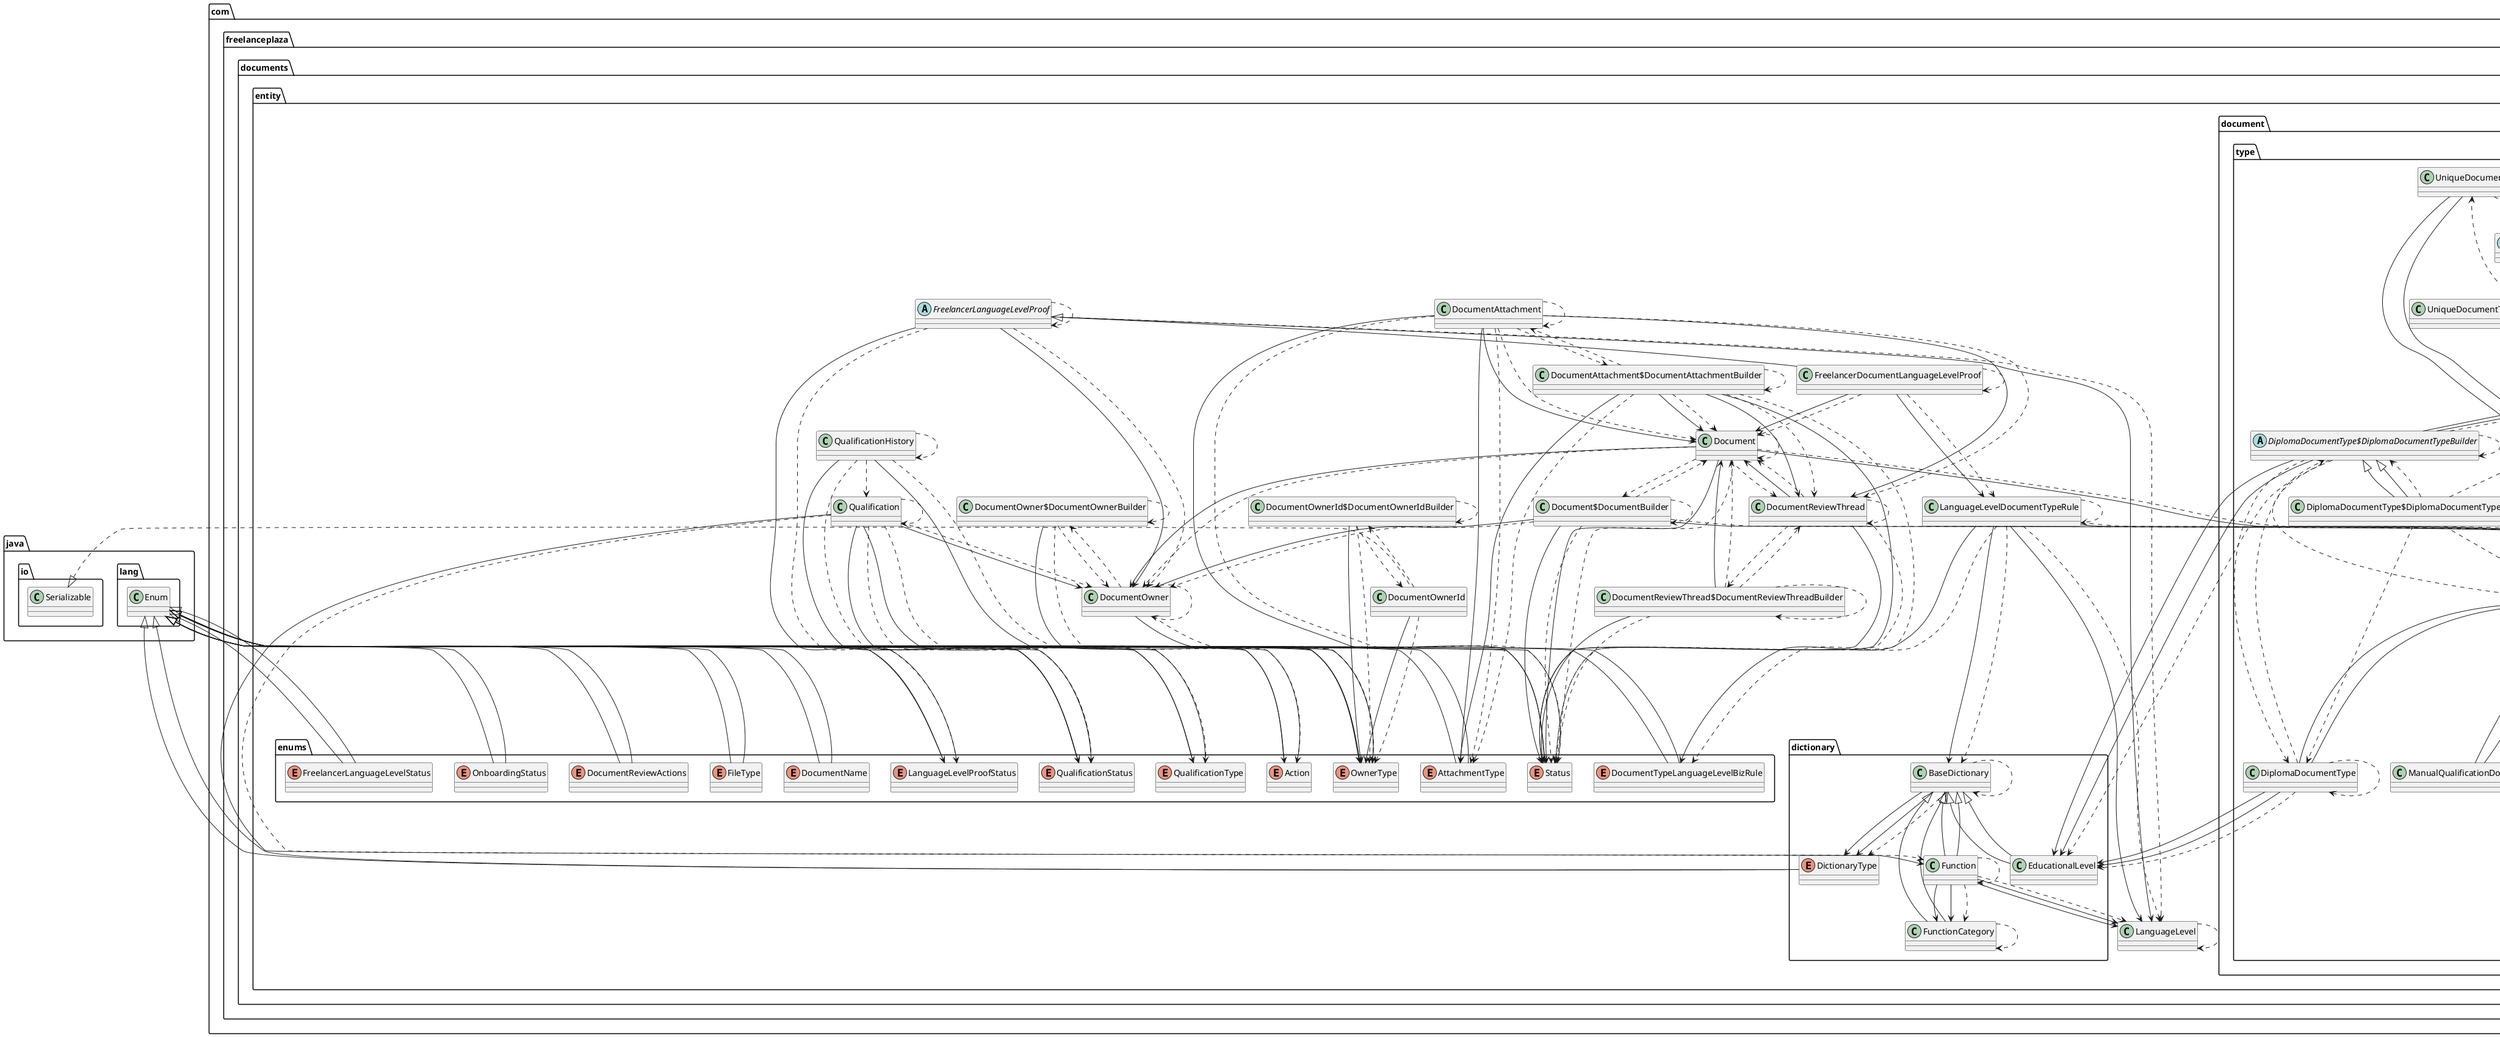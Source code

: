 @startuml
'https://plantuml.com/class-diagram

' GENERATE CLASS DIAGRAM ===========
' Generator       : it.brunasti.java.diagrammer.ClassDiagrammer
' Path            : [/Users/paolo/Work/Tadaah/fp-backend-documents-service/build/classes/java/main/com/freelanceplaza/documents/entity]
' Java Files Path : [/Users/paolo/Work/Tadaah/fp-backend-documents-service/src/main/java/com/freelanceplaza/documents/entity/]
' Configuration   : [/Users/paolo/IdeaProjects/mine/java-diagrammer/temp/tadaah/config.json]
' Generated at    : Thu Feb 20 18:00:56 CET 2025
'
'   Stat infos    :
'       Files : [78]
'       Lines : [1080]
'     Classes : [78]
'     Methods : [729]
'      Fields : [330]



' CLASSES =======
class com.freelanceplaza.documents.entity.dictionary.BaseDictionary
class com.freelanceplaza.documents.entity.document.type.UniqueDocumentType
class com.freelanceplaza.documents.entity.dictionary.FunctionCategory
class com.freelanceplaza.documents.entity.document.type.UniqueDocumentType$UniqueDocumentTypeBuilderImpl
enum com.freelanceplaza.documents.entity.enums.DocumentTypeLanguageLevelBizRule{
}
class com.freelanceplaza.documents.entity.DocumentOwner$DocumentOwnerBuilder
class com.freelanceplaza.documents.entity.document.type.CertificateDocumentType$CertificateDocumentTypeBuilderImpl
enum com.freelanceplaza.documents.entity.enums.Status{
}
abstract com.freelanceplaza.documents.entity.document.type.UniqueDocumentType$UniqueDocumentTypeBuilder
class com.freelanceplaza.documents.entity.dictionary.EducationalLevel
class com.freelanceplaza.documents.entity.DocumentOwner
class com.freelanceplaza.documents.entity.DocumentOwnerId$DocumentOwnerIdBuilder
enum com.freelanceplaza.documents.entity.enums.LanguageLevelProofStatus{
}
enum com.freelanceplaza.documents.entity.enums.Action{
}
enum com.freelanceplaza.documents.entity.enums.DocumentName{
}
abstract com.freelanceplaza.documents.entity.FreelancerLanguageLevelProof
enum com.freelanceplaza.documents.entity.enums.FileType{
}
abstract com.freelanceplaza.documents.entity.document.type.CertificateDocumentType$CertificateDocumentTypeBuilder
enum com.freelanceplaza.documents.entity.enums.AttachmentType{
}
class com.freelanceplaza.documents.entity.Organization
abstract com.freelanceplaza.documents.entity.document.type.BaseDocumentType
enum com.freelanceplaza.documents.entity.enums.OnboardingStatus{
}
class com.freelanceplaza.documents.entity.document.type.DiplomaDocumentType
enum com.freelanceplaza.documents.entity.enums.QualificationType{
}
abstract com.freelanceplaza.documents.entity.document.type.BaseDocumentType$BaseDocumentTypeBuilder
enum com.freelanceplaza.documents.entity.enums.OwnerType{
}
class com.freelanceplaza.documents.entity.DocumentReviewThread
enum com.freelanceplaza.documents.entity.dictionary.DictionaryType{
}
class com.freelanceplaza.documents.entity.User
class com.freelanceplaza.documents.entity.dictionary.Function
class com.freelanceplaza.documents.entity.document.type.CertificateDocumentType
class com.freelanceplaza.documents.entity.Document
class com.freelanceplaza.documents.entity.QualificationHistory
class com.freelanceplaza.documents.entity.DocumentOwnerId
class com.freelanceplaza.documents.entity.LanguageLevel
enum com.freelanceplaza.documents.entity.enums.QualificationStatus{
}
class com.freelanceplaza.documents.entity.LanguageLevelDocumentTypeRule
class com.freelanceplaza.documents.entity.DocumentAttachment
class com.freelanceplaza.documents.entity.document.type.ManualQualificationDocumentType
class com.freelanceplaza.documents.entity.Qualification
class com.freelanceplaza.documents.entity.document.type.DiplomaDocumentType$DiplomaDocumentTypeBuilderImpl
class com.freelanceplaza.documents.entity.DocumentReviewThread$DocumentReviewThreadBuilder
enum com.freelanceplaza.documents.entity.enums.DocumentReviewActions{
}
class com.freelanceplaza.documents.entity.DocumentAttachment$DocumentAttachmentBuilder
class com.freelanceplaza.documents.entity.Document$DocumentBuilder
class com.freelanceplaza.documents.entity.FreelancerDocumentLanguageLevelProof
enum com.freelanceplaza.documents.entity.enums.FreelancerLanguageLevelStatus{
}
abstract com.freelanceplaza.documents.entity.document.type.DiplomaDocumentType$DiplomaDocumentTypeBuilder
enum com.freelanceplaza.documents.entity.enums.OwnerType{
}
enum com.freelanceplaza.documents.entity.enums.DocumentReviewActions{
}
enum com.freelanceplaza.documents.entity.enums.OnboardingStatus{
}
enum com.freelanceplaza.documents.entity.enums.QualificationStatus{
}
enum com.freelanceplaza.documents.entity.enums.Status{
}
enum com.freelanceplaza.documents.entity.enums.DocumentName{
}
enum com.freelanceplaza.documents.entity.enums.FreelancerLanguageLevelStatus{
}
enum com.freelanceplaza.documents.entity.enums.DocumentTypeLanguageLevelBizRule{
}
enum com.freelanceplaza.documents.entity.enums.LanguageLevelProofStatus{
}
enum com.freelanceplaza.documents.entity.enums.QualificationType{
}
enum com.freelanceplaza.documents.entity.enums.FileType{
}
enum com.freelanceplaza.documents.entity.enums.AttachmentType{
}
enum com.freelanceplaza.documents.entity.enums.Action{
}
class com.freelanceplaza.documents.entity.dictionary.EducationalLevel
class com.freelanceplaza.documents.entity.dictionary.Function
enum com.freelanceplaza.documents.entity.dictionary.DictionaryType{
}
class com.freelanceplaza.documents.entity.dictionary.FunctionCategory
class com.freelanceplaza.documents.entity.dictionary.BaseDictionary
abstract com.freelanceplaza.documents.entity.document.type.BaseDocumentType
class com.freelanceplaza.documents.entity.document.type.UniqueDocumentType$UniqueDocumentTypeBuilderImpl
abstract com.freelanceplaza.documents.entity.document.type.BaseDocumentType$BaseDocumentTypeBuilder
class com.freelanceplaza.documents.entity.document.type.DiplomaDocumentType$DiplomaDocumentTypeBuilderImpl
class com.freelanceplaza.documents.entity.document.type.DiplomaDocumentType
abstract com.freelanceplaza.documents.entity.document.type.UniqueDocumentType$UniqueDocumentTypeBuilder
class com.freelanceplaza.documents.entity.document.type.ManualQualificationDocumentType
class com.freelanceplaza.documents.entity.document.type.UniqueDocumentType
class com.freelanceplaza.documents.entity.document.type.CertificateDocumentType
abstract com.freelanceplaza.documents.entity.document.type.DiplomaDocumentType$DiplomaDocumentTypeBuilder
class com.freelanceplaza.documents.entity.document.type.CertificateDocumentType$CertificateDocumentTypeBuilderImpl
abstract com.freelanceplaza.documents.entity.document.type.CertificateDocumentType$CertificateDocumentTypeBuilder

' INHERITANCES =======
com.freelanceplaza.documents.entity.document.type.BaseDocumentType <|-- com.freelanceplaza.documents.entity.document.type.UniqueDocumentType
com.freelanceplaza.documents.entity.dictionary.BaseDictionary <|-- com.freelanceplaza.documents.entity.dictionary.FunctionCategory
com.freelanceplaza.documents.entity.document.type.UniqueDocumentType$UniqueDocumentTypeBuilder <|-- com.freelanceplaza.documents.entity.document.type.UniqueDocumentType$UniqueDocumentTypeBuilderImpl
java.lang.Enum <|-- com.freelanceplaza.documents.entity.enums.DocumentTypeLanguageLevelBizRule
com.freelanceplaza.documents.entity.document.type.CertificateDocumentType$CertificateDocumentTypeBuilder <|-- com.freelanceplaza.documents.entity.document.type.CertificateDocumentType$CertificateDocumentTypeBuilderImpl
java.lang.Enum <|-- com.freelanceplaza.documents.entity.enums.Status
com.freelanceplaza.documents.entity.document.type.BaseDocumentType$BaseDocumentTypeBuilder <|-- com.freelanceplaza.documents.entity.document.type.UniqueDocumentType$UniqueDocumentTypeBuilder
com.freelanceplaza.documents.entity.dictionary.BaseDictionary <|-- com.freelanceplaza.documents.entity.dictionary.EducationalLevel
java.lang.Enum <|-- com.freelanceplaza.documents.entity.enums.LanguageLevelProofStatus
java.lang.Enum <|-- com.freelanceplaza.documents.entity.enums.Action
java.lang.Enum <|-- com.freelanceplaza.documents.entity.enums.DocumentName
java.lang.Enum <|-- com.freelanceplaza.documents.entity.enums.FileType
com.freelanceplaza.documents.entity.document.type.BaseDocumentType$BaseDocumentTypeBuilder <|-- com.freelanceplaza.documents.entity.document.type.CertificateDocumentType$CertificateDocumentTypeBuilder
java.lang.Enum <|-- com.freelanceplaza.documents.entity.enums.AttachmentType
java.lang.Enum <|-- com.freelanceplaza.documents.entity.enums.OnboardingStatus
com.freelanceplaza.documents.entity.document.type.BaseDocumentType <|-- com.freelanceplaza.documents.entity.document.type.DiplomaDocumentType
java.lang.Enum <|-- com.freelanceplaza.documents.entity.enums.QualificationType
java.lang.Enum <|-- com.freelanceplaza.documents.entity.enums.OwnerType
java.lang.Enum <|-- com.freelanceplaza.documents.entity.dictionary.DictionaryType
com.freelanceplaza.documents.entity.dictionary.BaseDictionary <|-- com.freelanceplaza.documents.entity.dictionary.Function
com.freelanceplaza.documents.entity.document.type.BaseDocumentType <|-- com.freelanceplaza.documents.entity.document.type.CertificateDocumentType
java.lang.Enum <|-- com.freelanceplaza.documents.entity.enums.QualificationStatus
com.freelanceplaza.documents.entity.document.type.BaseDocumentType <|-- com.freelanceplaza.documents.entity.document.type.ManualQualificationDocumentType
com.freelanceplaza.documents.entity.document.type.DiplomaDocumentType$DiplomaDocumentTypeBuilder <|-- com.freelanceplaza.documents.entity.document.type.DiplomaDocumentType$DiplomaDocumentTypeBuilderImpl
java.lang.Enum <|-- com.freelanceplaza.documents.entity.enums.DocumentReviewActions
com.freelanceplaza.documents.entity.FreelancerLanguageLevelProof <|-- com.freelanceplaza.documents.entity.FreelancerDocumentLanguageLevelProof
java.lang.Enum <|-- com.freelanceplaza.documents.entity.enums.FreelancerLanguageLevelStatus
com.freelanceplaza.documents.entity.document.type.BaseDocumentType$BaseDocumentTypeBuilder <|-- com.freelanceplaza.documents.entity.document.type.DiplomaDocumentType$DiplomaDocumentTypeBuilder
java.lang.Enum <|-- com.freelanceplaza.documents.entity.enums.OwnerType
java.lang.Enum <|-- com.freelanceplaza.documents.entity.enums.DocumentReviewActions
java.lang.Enum <|-- com.freelanceplaza.documents.entity.enums.OnboardingStatus
java.lang.Enum <|-- com.freelanceplaza.documents.entity.enums.QualificationStatus
java.lang.Enum <|-- com.freelanceplaza.documents.entity.enums.Status
java.lang.Enum <|-- com.freelanceplaza.documents.entity.enums.DocumentName
java.lang.Enum <|-- com.freelanceplaza.documents.entity.enums.FreelancerLanguageLevelStatus
java.lang.Enum <|-- com.freelanceplaza.documents.entity.enums.DocumentTypeLanguageLevelBizRule
java.lang.Enum <|-- com.freelanceplaza.documents.entity.enums.LanguageLevelProofStatus
java.lang.Enum <|-- com.freelanceplaza.documents.entity.enums.QualificationType
java.lang.Enum <|-- com.freelanceplaza.documents.entity.enums.FileType
java.lang.Enum <|-- com.freelanceplaza.documents.entity.enums.AttachmentType
java.lang.Enum <|-- com.freelanceplaza.documents.entity.enums.Action
com.freelanceplaza.documents.entity.dictionary.BaseDictionary <|-- com.freelanceplaza.documents.entity.dictionary.EducationalLevel
com.freelanceplaza.documents.entity.dictionary.BaseDictionary <|-- com.freelanceplaza.documents.entity.dictionary.Function
java.lang.Enum <|-- com.freelanceplaza.documents.entity.dictionary.DictionaryType
com.freelanceplaza.documents.entity.dictionary.BaseDictionary <|-- com.freelanceplaza.documents.entity.dictionary.FunctionCategory
com.freelanceplaza.documents.entity.document.type.UniqueDocumentType$UniqueDocumentTypeBuilder <|-- com.freelanceplaza.documents.entity.document.type.UniqueDocumentType$UniqueDocumentTypeBuilderImpl
com.freelanceplaza.documents.entity.document.type.DiplomaDocumentType$DiplomaDocumentTypeBuilder <|-- com.freelanceplaza.documents.entity.document.type.DiplomaDocumentType$DiplomaDocumentTypeBuilderImpl
com.freelanceplaza.documents.entity.document.type.BaseDocumentType <|-- com.freelanceplaza.documents.entity.document.type.DiplomaDocumentType
com.freelanceplaza.documents.entity.document.type.BaseDocumentType$BaseDocumentTypeBuilder <|-- com.freelanceplaza.documents.entity.document.type.UniqueDocumentType$UniqueDocumentTypeBuilder
com.freelanceplaza.documents.entity.document.type.BaseDocumentType <|-- com.freelanceplaza.documents.entity.document.type.ManualQualificationDocumentType
com.freelanceplaza.documents.entity.document.type.BaseDocumentType <|-- com.freelanceplaza.documents.entity.document.type.UniqueDocumentType
com.freelanceplaza.documents.entity.document.type.BaseDocumentType <|-- com.freelanceplaza.documents.entity.document.type.CertificateDocumentType
com.freelanceplaza.documents.entity.document.type.BaseDocumentType$BaseDocumentTypeBuilder <|-- com.freelanceplaza.documents.entity.document.type.DiplomaDocumentType$DiplomaDocumentTypeBuilder
com.freelanceplaza.documents.entity.document.type.CertificateDocumentType$CertificateDocumentTypeBuilder <|-- com.freelanceplaza.documents.entity.document.type.CertificateDocumentType$CertificateDocumentTypeBuilderImpl
com.freelanceplaza.documents.entity.document.type.BaseDocumentType$BaseDocumentTypeBuilder <|-- com.freelanceplaza.documents.entity.document.type.CertificateDocumentType$CertificateDocumentTypeBuilder

' IMPLEMENT INTERFACE =======
java.io.Serializable <|.. com.freelanceplaza.documents.entity.DocumentOwnerId

' FIELDS =======
com.freelanceplaza.documents.entity.dictionary.BaseDictionary --> com.freelanceplaza.documents.entity.dictionary.DictionaryType
com.freelanceplaza.documents.entity.DocumentOwner$DocumentOwnerBuilder --> com.freelanceplaza.documents.entity.enums.OwnerType
com.freelanceplaza.documents.entity.DocumentOwner --> com.freelanceplaza.documents.entity.enums.OwnerType
com.freelanceplaza.documents.entity.DocumentOwnerId$DocumentOwnerIdBuilder --> com.freelanceplaza.documents.entity.enums.OwnerType
com.freelanceplaza.documents.entity.FreelancerLanguageLevelProof --> com.freelanceplaza.documents.entity.enums.LanguageLevelProofStatus
com.freelanceplaza.documents.entity.FreelancerLanguageLevelProof --> com.freelanceplaza.documents.entity.DocumentOwner
com.freelanceplaza.documents.entity.FreelancerLanguageLevelProof --> com.freelanceplaza.documents.entity.LanguageLevel
com.freelanceplaza.documents.entity.Organization --> com.freelanceplaza.commons.fpcommons.sync.organizations.OrganizationStatus
com.freelanceplaza.documents.entity.Organization --> com.freelanceplaza.commons.fpcommons.sync.organizations.OnboardingStatus
com.freelanceplaza.documents.entity.document.type.BaseDocumentType --> com.freelanceplaza.commons.fpcommons.sync.documents.DocumentType
com.freelanceplaza.documents.entity.document.type.DiplomaDocumentType --> com.freelanceplaza.documents.entity.dictionary.EducationalLevel
com.freelanceplaza.documents.entity.document.type.BaseDocumentType$BaseDocumentTypeBuilder --> com.freelanceplaza.commons.fpcommons.sync.documents.DocumentType
com.freelanceplaza.documents.entity.DocumentReviewThread --> com.freelanceplaza.documents.entity.Document
com.freelanceplaza.documents.entity.DocumentReviewThread --> com.freelanceplaza.documents.entity.enums.Status
com.freelanceplaza.documents.entity.User --> com.freelanceplaza.commons.fpcommons.sync.users.UserType
com.freelanceplaza.documents.entity.User --> com.freelanceplaza.commons.fpcommons.sync.users.Status
com.freelanceplaza.documents.entity.User --> com.freelanceplaza.commons.fpcommons.sync.organizations.OnboardingStatus
com.freelanceplaza.documents.entity.dictionary.Function --> com.freelanceplaza.documents.entity.dictionary.FunctionCategory
com.freelanceplaza.documents.entity.dictionary.Function --> com.freelanceplaza.documents.entity.LanguageLevel
com.freelanceplaza.documents.entity.Document --> com.freelanceplaza.documents.entity.document.type.BaseDocumentType
com.freelanceplaza.documents.entity.Document --> com.freelanceplaza.documents.entity.DocumentOwner
com.freelanceplaza.documents.entity.Document --> com.freelanceplaza.documents.entity.enums.Status
com.freelanceplaza.documents.entity.QualificationHistory --> com.freelanceplaza.documents.entity.enums.QualificationStatus
com.freelanceplaza.documents.entity.QualificationHistory --> com.freelanceplaza.documents.entity.enums.Action
com.freelanceplaza.documents.entity.DocumentOwnerId --> com.freelanceplaza.documents.entity.enums.OwnerType
com.freelanceplaza.documents.entity.LanguageLevelDocumentTypeRule --> com.freelanceplaza.documents.entity.document.type.BaseDocumentType
com.freelanceplaza.documents.entity.LanguageLevelDocumentTypeRule --> com.freelanceplaza.documents.entity.LanguageLevel
com.freelanceplaza.documents.entity.LanguageLevelDocumentTypeRule --> com.freelanceplaza.documents.entity.enums.DocumentTypeLanguageLevelBizRule
com.freelanceplaza.documents.entity.LanguageLevelDocumentTypeRule --> com.freelanceplaza.documents.entity.dictionary.BaseDictionary
com.freelanceplaza.documents.entity.DocumentAttachment --> com.freelanceplaza.documents.entity.DocumentReviewThread
com.freelanceplaza.documents.entity.DocumentAttachment --> com.freelanceplaza.documents.entity.enums.Status
com.freelanceplaza.documents.entity.DocumentAttachment --> com.freelanceplaza.documents.entity.Document
com.freelanceplaza.documents.entity.DocumentAttachment --> com.freelanceplaza.documents.entity.enums.AttachmentType
com.freelanceplaza.documents.entity.Qualification --> com.freelanceplaza.documents.entity.DocumentOwner
com.freelanceplaza.documents.entity.Qualification --> com.freelanceplaza.documents.entity.dictionary.Function
com.freelanceplaza.documents.entity.Qualification --> com.freelanceplaza.documents.entity.enums.QualificationType
com.freelanceplaza.documents.entity.Qualification --> com.freelanceplaza.documents.entity.enums.QualificationStatus
com.freelanceplaza.documents.entity.DocumentReviewThread$DocumentReviewThreadBuilder --> com.freelanceplaza.documents.entity.Document
com.freelanceplaza.documents.entity.DocumentReviewThread$DocumentReviewThreadBuilder --> com.freelanceplaza.documents.entity.enums.Status
com.freelanceplaza.documents.entity.DocumentAttachment$DocumentAttachmentBuilder --> com.freelanceplaza.documents.entity.DocumentReviewThread
com.freelanceplaza.documents.entity.DocumentAttachment$DocumentAttachmentBuilder --> com.freelanceplaza.documents.entity.enums.Status
com.freelanceplaza.documents.entity.DocumentAttachment$DocumentAttachmentBuilder --> com.freelanceplaza.documents.entity.Document
com.freelanceplaza.documents.entity.DocumentAttachment$DocumentAttachmentBuilder --> com.freelanceplaza.documents.entity.enums.AttachmentType
com.freelanceplaza.documents.entity.Document$DocumentBuilder --> com.freelanceplaza.documents.entity.document.type.BaseDocumentType
com.freelanceplaza.documents.entity.Document$DocumentBuilder --> com.freelanceplaza.documents.entity.DocumentOwner
com.freelanceplaza.documents.entity.Document$DocumentBuilder --> com.freelanceplaza.documents.entity.enums.Status
com.freelanceplaza.documents.entity.FreelancerDocumentLanguageLevelProof --> com.freelanceplaza.documents.entity.Document
com.freelanceplaza.documents.entity.FreelancerDocumentLanguageLevelProof --> com.freelanceplaza.documents.entity.LanguageLevelDocumentTypeRule
com.freelanceplaza.documents.entity.document.type.DiplomaDocumentType$DiplomaDocumentTypeBuilder --> com.freelanceplaza.documents.entity.dictionary.EducationalLevel
com.freelanceplaza.documents.entity.dictionary.Function --> com.freelanceplaza.documents.entity.dictionary.FunctionCategory
com.freelanceplaza.documents.entity.dictionary.Function --> com.freelanceplaza.documents.entity.LanguageLevel
com.freelanceplaza.documents.entity.dictionary.BaseDictionary --> com.freelanceplaza.documents.entity.dictionary.DictionaryType
com.freelanceplaza.documents.entity.document.type.BaseDocumentType --> com.freelanceplaza.commons.fpcommons.sync.documents.DocumentType
com.freelanceplaza.documents.entity.document.type.BaseDocumentType$BaseDocumentTypeBuilder --> com.freelanceplaza.commons.fpcommons.sync.documents.DocumentType
com.freelanceplaza.documents.entity.document.type.DiplomaDocumentType --> com.freelanceplaza.documents.entity.dictionary.EducationalLevel
com.freelanceplaza.documents.entity.document.type.DiplomaDocumentType$DiplomaDocumentTypeBuilder --> com.freelanceplaza.documents.entity.dictionary.EducationalLevel

' USES =======
com.freelanceplaza.documents.entity.dictionary.BaseDictionary ..> com.freelanceplaza.documents.entity.dictionary.DictionaryType
com.freelanceplaza.documents.entity.dictionary.BaseDictionary ..> com.freelanceplaza.documents.entity.dictionary.BaseDictionary
com.freelanceplaza.documents.entity.document.type.UniqueDocumentType ..> com.freelanceplaza.documents.entity.document.type.UniqueDocumentType$UniqueDocumentTypeBuilder
com.freelanceplaza.documents.entity.dictionary.FunctionCategory ..> com.freelanceplaza.documents.entity.dictionary.FunctionCategory
com.freelanceplaza.documents.entity.document.type.UniqueDocumentType$UniqueDocumentTypeBuilderImpl ..> com.freelanceplaza.documents.entity.document.type.UniqueDocumentType$UniqueDocumentTypeBuilderImpl
com.freelanceplaza.documents.entity.document.type.UniqueDocumentType$UniqueDocumentTypeBuilderImpl ..> com.freelanceplaza.documents.entity.document.type.UniqueDocumentType
com.freelanceplaza.documents.entity.document.type.UniqueDocumentType$UniqueDocumentTypeBuilderImpl ..> com.freelanceplaza.documents.entity.document.type.UniqueDocumentType$UniqueDocumentTypeBuilder
com.freelanceplaza.documents.entity.document.type.UniqueDocumentType$UniqueDocumentTypeBuilderImpl ..> com.freelanceplaza.documents.entity.document.type.BaseDocumentType
com.freelanceplaza.documents.entity.document.type.UniqueDocumentType$UniqueDocumentTypeBuilderImpl ..> com.freelanceplaza.documents.entity.document.type.BaseDocumentType$BaseDocumentTypeBuilder
com.freelanceplaza.documents.entity.DocumentOwner$DocumentOwnerBuilder ..> com.freelanceplaza.documents.entity.DocumentOwner$DocumentOwnerBuilder
com.freelanceplaza.documents.entity.DocumentOwner$DocumentOwnerBuilder ..> com.freelanceplaza.documents.entity.enums.OwnerType
com.freelanceplaza.documents.entity.DocumentOwner$DocumentOwnerBuilder ..> com.freelanceplaza.documents.entity.DocumentOwner
com.freelanceplaza.documents.entity.document.type.CertificateDocumentType$CertificateDocumentTypeBuilderImpl ..> com.freelanceplaza.documents.entity.document.type.CertificateDocumentType$CertificateDocumentTypeBuilderImpl
com.freelanceplaza.documents.entity.document.type.CertificateDocumentType$CertificateDocumentTypeBuilderImpl ..> com.freelanceplaza.documents.entity.document.type.CertificateDocumentType
com.freelanceplaza.documents.entity.document.type.CertificateDocumentType$CertificateDocumentTypeBuilderImpl ..> com.freelanceplaza.documents.entity.document.type.CertificateDocumentType$CertificateDocumentTypeBuilder
com.freelanceplaza.documents.entity.document.type.CertificateDocumentType$CertificateDocumentTypeBuilderImpl ..> com.freelanceplaza.documents.entity.document.type.BaseDocumentType
com.freelanceplaza.documents.entity.document.type.CertificateDocumentType$CertificateDocumentTypeBuilderImpl ..> com.freelanceplaza.documents.entity.document.type.BaseDocumentType$BaseDocumentTypeBuilder
com.freelanceplaza.documents.entity.document.type.UniqueDocumentType$UniqueDocumentTypeBuilder ..> com.freelanceplaza.documents.entity.document.type.UniqueDocumentType$UniqueDocumentTypeBuilder
com.freelanceplaza.documents.entity.document.type.UniqueDocumentType$UniqueDocumentTypeBuilder ..> com.freelanceplaza.documents.entity.document.type.UniqueDocumentType
com.freelanceplaza.documents.entity.document.type.UniqueDocumentType$UniqueDocumentTypeBuilder ..> com.freelanceplaza.documents.entity.document.type.BaseDocumentType
com.freelanceplaza.documents.entity.document.type.UniqueDocumentType$UniqueDocumentTypeBuilder ..> com.freelanceplaza.documents.entity.document.type.BaseDocumentType$BaseDocumentTypeBuilder
com.freelanceplaza.documents.entity.DocumentOwner ..> com.freelanceplaza.documents.entity.DocumentOwner$DocumentOwnerBuilder
com.freelanceplaza.documents.entity.DocumentOwner ..> com.freelanceplaza.documents.entity.enums.OwnerType
com.freelanceplaza.documents.entity.DocumentOwner ..> com.freelanceplaza.documents.entity.DocumentOwner
com.freelanceplaza.documents.entity.DocumentOwnerId$DocumentOwnerIdBuilder ..> com.freelanceplaza.documents.entity.DocumentOwnerId$DocumentOwnerIdBuilder
com.freelanceplaza.documents.entity.DocumentOwnerId$DocumentOwnerIdBuilder ..> com.freelanceplaza.documents.entity.enums.OwnerType
com.freelanceplaza.documents.entity.DocumentOwnerId$DocumentOwnerIdBuilder ..> com.freelanceplaza.documents.entity.DocumentOwnerId
com.freelanceplaza.documents.entity.FreelancerLanguageLevelProof ..> com.freelanceplaza.documents.entity.enums.LanguageLevelProofStatus
com.freelanceplaza.documents.entity.FreelancerLanguageLevelProof ..> com.freelanceplaza.documents.entity.DocumentOwner
com.freelanceplaza.documents.entity.FreelancerLanguageLevelProof ..> com.freelanceplaza.documents.entity.LanguageLevel
com.freelanceplaza.documents.entity.FreelancerLanguageLevelProof ..> com.freelanceplaza.documents.entity.FreelancerLanguageLevelProof
com.freelanceplaza.documents.entity.document.type.CertificateDocumentType$CertificateDocumentTypeBuilder ..> com.freelanceplaza.documents.entity.document.type.CertificateDocumentType$CertificateDocumentTypeBuilder
com.freelanceplaza.documents.entity.document.type.CertificateDocumentType$CertificateDocumentTypeBuilder ..> com.freelanceplaza.documents.entity.document.type.CertificateDocumentType
com.freelanceplaza.documents.entity.document.type.CertificateDocumentType$CertificateDocumentTypeBuilder ..> com.freelanceplaza.documents.entity.document.type.BaseDocumentType
com.freelanceplaza.documents.entity.document.type.CertificateDocumentType$CertificateDocumentTypeBuilder ..> com.freelanceplaza.documents.entity.document.type.BaseDocumentType$BaseDocumentTypeBuilder
com.freelanceplaza.documents.entity.Organization ..> com.freelanceplaza.commons.fpcommons.sync.organizations.OrganizationStatus
com.freelanceplaza.documents.entity.Organization ..> com.freelanceplaza.commons.fpcommons.sync.organizations.OnboardingStatus
com.freelanceplaza.documents.entity.Organization ..> com.freelanceplaza.documents.entity.Organization
com.freelanceplaza.documents.entity.document.type.BaseDocumentType ..> com.freelanceplaza.documents.entity.document.type.BaseDocumentType$BaseDocumentTypeBuilder
com.freelanceplaza.documents.entity.document.type.BaseDocumentType ..> com.freelanceplaza.commons.fpcommons.sync.documents.DocumentType
com.freelanceplaza.documents.entity.document.type.BaseDocumentType ..> com.freelanceplaza.documents.entity.document.type.BaseDocumentType
com.freelanceplaza.documents.entity.document.type.DiplomaDocumentType ..> com.freelanceplaza.documents.entity.document.type.DiplomaDocumentType$DiplomaDocumentTypeBuilder
com.freelanceplaza.documents.entity.document.type.DiplomaDocumentType ..> com.freelanceplaza.documents.entity.dictionary.EducationalLevel
com.freelanceplaza.documents.entity.document.type.DiplomaDocumentType ..> com.freelanceplaza.documents.entity.document.type.DiplomaDocumentType
com.freelanceplaza.documents.entity.document.type.BaseDocumentType$BaseDocumentTypeBuilder ..> com.freelanceplaza.documents.entity.document.type.BaseDocumentType$BaseDocumentTypeBuilder
com.freelanceplaza.documents.entity.document.type.BaseDocumentType$BaseDocumentTypeBuilder ..> com.freelanceplaza.documents.entity.document.type.BaseDocumentType
com.freelanceplaza.documents.entity.document.type.BaseDocumentType$BaseDocumentTypeBuilder ..> com.freelanceplaza.commons.fpcommons.sync.documents.DocumentType
com.freelanceplaza.documents.entity.DocumentReviewThread ..> com.freelanceplaza.documents.entity.DocumentReviewThread$DocumentReviewThreadBuilder
com.freelanceplaza.documents.entity.DocumentReviewThread ..> com.freelanceplaza.documents.entity.Document
com.freelanceplaza.documents.entity.DocumentReviewThread ..> com.freelanceplaza.documents.entity.enums.Status
com.freelanceplaza.documents.entity.DocumentReviewThread ..> com.freelanceplaza.documents.entity.DocumentReviewThread
com.freelanceplaza.documents.entity.User ..> com.freelanceplaza.commons.fpcommons.sync.users.UserType
com.freelanceplaza.documents.entity.User ..> com.freelanceplaza.commons.fpcommons.sync.users.Status
com.freelanceplaza.documents.entity.User ..> com.freelanceplaza.commons.fpcommons.sync.organizations.OnboardingStatus
com.freelanceplaza.documents.entity.User ..> com.freelanceplaza.documents.entity.User
com.freelanceplaza.documents.entity.dictionary.Function ..> com.freelanceplaza.documents.entity.dictionary.FunctionCategory
com.freelanceplaza.documents.entity.dictionary.Function ..> com.freelanceplaza.documents.entity.LanguageLevel
com.freelanceplaza.documents.entity.dictionary.Function ..> com.freelanceplaza.documents.entity.dictionary.Function
com.freelanceplaza.documents.entity.document.type.CertificateDocumentType ..> com.freelanceplaza.documents.entity.document.type.CertificateDocumentType$CertificateDocumentTypeBuilder
com.freelanceplaza.documents.entity.Document ..> com.freelanceplaza.documents.entity.DocumentReviewThread
com.freelanceplaza.documents.entity.Document ..> com.freelanceplaza.documents.entity.Document$DocumentBuilder
com.freelanceplaza.documents.entity.Document ..> com.freelanceplaza.documents.entity.document.type.BaseDocumentType
com.freelanceplaza.documents.entity.Document ..> com.freelanceplaza.documents.entity.DocumentOwner
com.freelanceplaza.documents.entity.Document ..> com.freelanceplaza.documents.entity.enums.Status
com.freelanceplaza.documents.entity.Document ..> com.freelanceplaza.documents.entity.Document
com.freelanceplaza.documents.entity.QualificationHistory ..> com.freelanceplaza.documents.entity.Qualification
com.freelanceplaza.documents.entity.QualificationHistory ..> com.freelanceplaza.documents.entity.enums.Action
com.freelanceplaza.documents.entity.QualificationHistory ..> com.freelanceplaza.documents.entity.enums.QualificationStatus
com.freelanceplaza.documents.entity.QualificationHistory ..> com.freelanceplaza.documents.entity.QualificationHistory
com.freelanceplaza.documents.entity.DocumentOwnerId ..> com.freelanceplaza.documents.entity.DocumentOwnerId$DocumentOwnerIdBuilder
com.freelanceplaza.documents.entity.DocumentOwnerId ..> com.freelanceplaza.documents.entity.enums.OwnerType
com.freelanceplaza.documents.entity.LanguageLevel ..> com.freelanceplaza.documents.entity.LanguageLevel
com.freelanceplaza.documents.entity.LanguageLevelDocumentTypeRule ..> com.freelanceplaza.documents.entity.document.type.BaseDocumentType
com.freelanceplaza.documents.entity.LanguageLevelDocumentTypeRule ..> com.freelanceplaza.documents.entity.LanguageLevel
com.freelanceplaza.documents.entity.LanguageLevelDocumentTypeRule ..> com.freelanceplaza.documents.entity.enums.DocumentTypeLanguageLevelBizRule
com.freelanceplaza.documents.entity.LanguageLevelDocumentTypeRule ..> com.freelanceplaza.documents.entity.dictionary.BaseDictionary
com.freelanceplaza.documents.entity.LanguageLevelDocumentTypeRule ..> com.freelanceplaza.documents.entity.LanguageLevelDocumentTypeRule
com.freelanceplaza.documents.entity.DocumentAttachment ..> com.freelanceplaza.documents.entity.DocumentAttachment
com.freelanceplaza.documents.entity.DocumentAttachment ..> com.freelanceplaza.documents.entity.DocumentAttachment$DocumentAttachmentBuilder
com.freelanceplaza.documents.entity.DocumentAttachment ..> com.freelanceplaza.documents.entity.DocumentReviewThread
com.freelanceplaza.documents.entity.DocumentAttachment ..> com.freelanceplaza.documents.entity.enums.Status
com.freelanceplaza.documents.entity.DocumentAttachment ..> com.freelanceplaza.documents.entity.Document
com.freelanceplaza.documents.entity.DocumentAttachment ..> com.freelanceplaza.documents.entity.enums.AttachmentType
com.freelanceplaza.documents.entity.Qualification ..> com.freelanceplaza.documents.entity.DocumentOwner
com.freelanceplaza.documents.entity.Qualification ..> com.freelanceplaza.documents.entity.dictionary.Function
com.freelanceplaza.documents.entity.Qualification ..> com.freelanceplaza.documents.entity.enums.QualificationType
com.freelanceplaza.documents.entity.Qualification ..> com.freelanceplaza.documents.entity.enums.QualificationStatus
com.freelanceplaza.documents.entity.Qualification ..> com.freelanceplaza.documents.entity.Qualification
com.freelanceplaza.documents.entity.document.type.DiplomaDocumentType$DiplomaDocumentTypeBuilderImpl ..> com.freelanceplaza.documents.entity.document.type.DiplomaDocumentType$DiplomaDocumentTypeBuilderImpl
com.freelanceplaza.documents.entity.document.type.DiplomaDocumentType$DiplomaDocumentTypeBuilderImpl ..> com.freelanceplaza.documents.entity.document.type.DiplomaDocumentType
com.freelanceplaza.documents.entity.document.type.DiplomaDocumentType$DiplomaDocumentTypeBuilderImpl ..> com.freelanceplaza.documents.entity.document.type.DiplomaDocumentType$DiplomaDocumentTypeBuilder
com.freelanceplaza.documents.entity.document.type.DiplomaDocumentType$DiplomaDocumentTypeBuilderImpl ..> com.freelanceplaza.documents.entity.document.type.BaseDocumentType
com.freelanceplaza.documents.entity.document.type.DiplomaDocumentType$DiplomaDocumentTypeBuilderImpl ..> com.freelanceplaza.documents.entity.document.type.BaseDocumentType$BaseDocumentTypeBuilder
com.freelanceplaza.documents.entity.DocumentReviewThread$DocumentReviewThreadBuilder ..> com.freelanceplaza.documents.entity.DocumentReviewThread$DocumentReviewThreadBuilder
com.freelanceplaza.documents.entity.DocumentReviewThread$DocumentReviewThreadBuilder ..> com.freelanceplaza.documents.entity.Document
com.freelanceplaza.documents.entity.DocumentReviewThread$DocumentReviewThreadBuilder ..> com.freelanceplaza.documents.entity.enums.Status
com.freelanceplaza.documents.entity.DocumentReviewThread$DocumentReviewThreadBuilder ..> com.freelanceplaza.documents.entity.DocumentReviewThread
com.freelanceplaza.documents.entity.DocumentAttachment$DocumentAttachmentBuilder ..> com.freelanceplaza.documents.entity.DocumentAttachment$DocumentAttachmentBuilder
com.freelanceplaza.documents.entity.DocumentAttachment$DocumentAttachmentBuilder ..> com.freelanceplaza.documents.entity.DocumentReviewThread
com.freelanceplaza.documents.entity.DocumentAttachment$DocumentAttachmentBuilder ..> com.freelanceplaza.documents.entity.enums.Status
com.freelanceplaza.documents.entity.DocumentAttachment$DocumentAttachmentBuilder ..> com.freelanceplaza.documents.entity.Document
com.freelanceplaza.documents.entity.DocumentAttachment$DocumentAttachmentBuilder ..> com.freelanceplaza.documents.entity.enums.AttachmentType
com.freelanceplaza.documents.entity.DocumentAttachment$DocumentAttachmentBuilder ..> com.freelanceplaza.documents.entity.DocumentAttachment
com.freelanceplaza.documents.entity.Document$DocumentBuilder ..> com.freelanceplaza.documents.entity.Document$DocumentBuilder
com.freelanceplaza.documents.entity.Document$DocumentBuilder ..> com.freelanceplaza.documents.entity.document.type.BaseDocumentType
com.freelanceplaza.documents.entity.Document$DocumentBuilder ..> com.freelanceplaza.documents.entity.DocumentOwner
com.freelanceplaza.documents.entity.Document$DocumentBuilder ..> com.freelanceplaza.documents.entity.enums.Status
com.freelanceplaza.documents.entity.Document$DocumentBuilder ..> com.freelanceplaza.documents.entity.Document
com.freelanceplaza.documents.entity.FreelancerDocumentLanguageLevelProof ..> com.freelanceplaza.documents.entity.Document
com.freelanceplaza.documents.entity.FreelancerDocumentLanguageLevelProof ..> com.freelanceplaza.documents.entity.LanguageLevelDocumentTypeRule
com.freelanceplaza.documents.entity.FreelancerDocumentLanguageLevelProof ..> com.freelanceplaza.documents.entity.FreelancerDocumentLanguageLevelProof
com.freelanceplaza.documents.entity.document.type.DiplomaDocumentType$DiplomaDocumentTypeBuilder ..> com.freelanceplaza.documents.entity.document.type.DiplomaDocumentType$DiplomaDocumentTypeBuilder
com.freelanceplaza.documents.entity.document.type.DiplomaDocumentType$DiplomaDocumentTypeBuilder ..> com.freelanceplaza.documents.entity.document.type.DiplomaDocumentType
com.freelanceplaza.documents.entity.document.type.DiplomaDocumentType$DiplomaDocumentTypeBuilder ..> com.freelanceplaza.documents.entity.dictionary.EducationalLevel
com.freelanceplaza.documents.entity.document.type.DiplomaDocumentType$DiplomaDocumentTypeBuilder ..> com.freelanceplaza.documents.entity.document.type.BaseDocumentType
com.freelanceplaza.documents.entity.document.type.DiplomaDocumentType$DiplomaDocumentTypeBuilder ..> com.freelanceplaza.documents.entity.document.type.BaseDocumentType$BaseDocumentTypeBuilder

' IMPORTS =======
' Java Files Path : /Users/paolo/Work/Tadaah/fp-backend-documents-service/src/main/java/com/freelanceplaza/documents/entity/
' com.freelanceplaza.documents.entity.dictionary.BaseDictionary

' com.freelanceplaza.documents.entity.document.type.UniqueDocumentType

' com.freelanceplaza.documents.entity.dictionary.FunctionCategory

' com.freelanceplaza.documents.entity.document.type.UniqueDocumentType$UniqueDocumentTypeBuilderImpl

' com.freelanceplaza.documents.entity.enums.DocumentTypeLanguageLevelBizRule

' com.freelanceplaza.documents.entity.DocumentOwner$DocumentOwnerBuilder

' com.freelanceplaza.documents.entity.document.type.CertificateDocumentType$CertificateDocumentTypeBuilderImpl

' com.freelanceplaza.documents.entity.enums.Status

' com.freelanceplaza.documents.entity.document.type.UniqueDocumentType$UniqueDocumentTypeBuilder

' com.freelanceplaza.documents.entity.dictionary.EducationalLevel

' com.freelanceplaza.documents.entity.DocumentOwner

' com.freelanceplaza.documents.entity.DocumentOwnerId$DocumentOwnerIdBuilder

' com.freelanceplaza.documents.entity.enums.LanguageLevelProofStatus

' com.freelanceplaza.documents.entity.enums.Action

' com.freelanceplaza.documents.entity.enums.DocumentName

' com.freelanceplaza.documents.entity.FreelancerLanguageLevelProof

' com.freelanceplaza.documents.entity.enums.FileType

' com.freelanceplaza.documents.entity.document.type.CertificateDocumentType$CertificateDocumentTypeBuilder

' com.freelanceplaza.documents.entity.enums.AttachmentType

' com.freelanceplaza.documents.entity.Organization

' com.freelanceplaza.documents.entity.document.type.BaseDocumentType

' com.freelanceplaza.documents.entity.enums.OnboardingStatus

' com.freelanceplaza.documents.entity.document.type.DiplomaDocumentType

' com.freelanceplaza.documents.entity.enums.QualificationType

' com.freelanceplaza.documents.entity.document.type.BaseDocumentType$BaseDocumentTypeBuilder

' com.freelanceplaza.documents.entity.enums.OwnerType

' com.freelanceplaza.documents.entity.DocumentReviewThread

' com.freelanceplaza.documents.entity.dictionary.DictionaryType

' com.freelanceplaza.documents.entity.User

' com.freelanceplaza.documents.entity.dictionary.Function

' com.freelanceplaza.documents.entity.document.type.CertificateDocumentType

' com.freelanceplaza.documents.entity.Document

' com.freelanceplaza.documents.entity.QualificationHistory

' com.freelanceplaza.documents.entity.DocumentOwnerId

' com.freelanceplaza.documents.entity.LanguageLevel

' com.freelanceplaza.documents.entity.enums.QualificationStatus

' com.freelanceplaza.documents.entity.LanguageLevelDocumentTypeRule

' com.freelanceplaza.documents.entity.DocumentAttachment

' com.freelanceplaza.documents.entity.document.type.ManualQualificationDocumentType

' com.freelanceplaza.documents.entity.Qualification

' com.freelanceplaza.documents.entity.document.type.DiplomaDocumentType$DiplomaDocumentTypeBuilderImpl

' com.freelanceplaza.documents.entity.DocumentReviewThread$DocumentReviewThreadBuilder

' com.freelanceplaza.documents.entity.enums.DocumentReviewActions

' com.freelanceplaza.documents.entity.DocumentAttachment$DocumentAttachmentBuilder

' com.freelanceplaza.documents.entity.Document$DocumentBuilder

' com.freelanceplaza.documents.entity.FreelancerDocumentLanguageLevelProof

' com.freelanceplaza.documents.entity.enums.FreelancerLanguageLevelStatus

' com.freelanceplaza.documents.entity.document.type.DiplomaDocumentType$DiplomaDocumentTypeBuilder

' com.freelanceplaza.documents.entity.enums.OwnerType

' com.freelanceplaza.documents.entity.enums.DocumentReviewActions

' com.freelanceplaza.documents.entity.enums.OnboardingStatus

' com.freelanceplaza.documents.entity.enums.QualificationStatus

' com.freelanceplaza.documents.entity.enums.Status

' com.freelanceplaza.documents.entity.enums.DocumentName

' com.freelanceplaza.documents.entity.enums.FreelancerLanguageLevelStatus

' com.freelanceplaza.documents.entity.enums.DocumentTypeLanguageLevelBizRule

' com.freelanceplaza.documents.entity.enums.LanguageLevelProofStatus

' com.freelanceplaza.documents.entity.enums.QualificationType

' com.freelanceplaza.documents.entity.enums.FileType

' com.freelanceplaza.documents.entity.enums.AttachmentType

' com.freelanceplaza.documents.entity.enums.Action

' com.freelanceplaza.documents.entity.dictionary.EducationalLevel

' com.freelanceplaza.documents.entity.dictionary.Function

' com.freelanceplaza.documents.entity.dictionary.DictionaryType

' com.freelanceplaza.documents.entity.dictionary.FunctionCategory

' com.freelanceplaza.documents.entity.dictionary.BaseDictionary

' com.freelanceplaza.documents.entity.document.type.BaseDocumentType

' com.freelanceplaza.documents.entity.document.type.UniqueDocumentType$UniqueDocumentTypeBuilderImpl

' com.freelanceplaza.documents.entity.document.type.BaseDocumentType$BaseDocumentTypeBuilder

' com.freelanceplaza.documents.entity.document.type.DiplomaDocumentType$DiplomaDocumentTypeBuilderImpl

' com.freelanceplaza.documents.entity.document.type.DiplomaDocumentType

' com.freelanceplaza.documents.entity.document.type.UniqueDocumentType$UniqueDocumentTypeBuilder

' com.freelanceplaza.documents.entity.document.type.ManualQualificationDocumentType

' com.freelanceplaza.documents.entity.document.type.UniqueDocumentType

' com.freelanceplaza.documents.entity.document.type.CertificateDocumentType

' com.freelanceplaza.documents.entity.document.type.DiplomaDocumentType$DiplomaDocumentTypeBuilder

' com.freelanceplaza.documents.entity.document.type.CertificateDocumentType$CertificateDocumentTypeBuilderImpl

' com.freelanceplaza.documents.entity.document.type.CertificateDocumentType$CertificateDocumentTypeBuilder



@enduml
